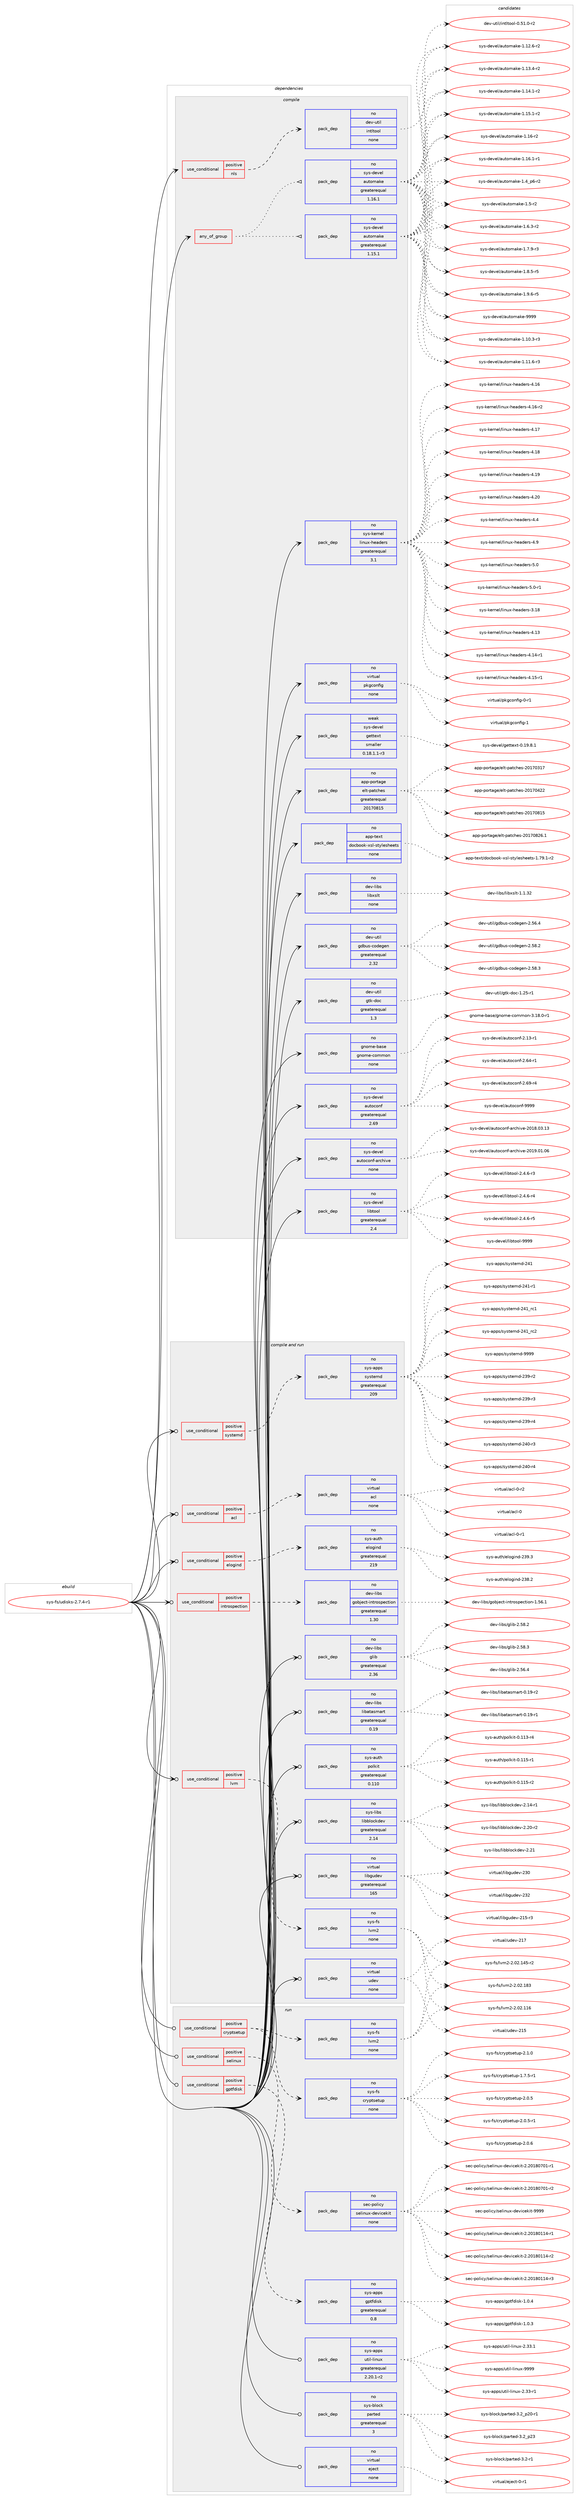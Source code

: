 digraph prolog {

# *************
# Graph options
# *************

newrank=true;
concentrate=true;
compound=true;
graph [rankdir=LR,fontname=Helvetica,fontsize=10,ranksep=1.5];#, ranksep=2.5, nodesep=0.2];
edge  [arrowhead=vee];
node  [fontname=Helvetica,fontsize=10];

# **********
# The ebuild
# **********

subgraph cluster_leftcol {
color=gray;
rank=same;
label=<<i>ebuild</i>>;
id [label="sys-fs/udisks-2.7.4-r1", color=red, width=4, href="../sys-fs/udisks-2.7.4-r1.svg"];
}

# ****************
# The dependencies
# ****************

subgraph cluster_midcol {
color=gray;
label=<<i>dependencies</i>>;
subgraph cluster_compile {
fillcolor="#eeeeee";
style=filled;
label=<<i>compile</i>>;
subgraph any27548 {
dependency1733347 [label=<<TABLE BORDER="0" CELLBORDER="1" CELLSPACING="0" CELLPADDING="4"><TR><TD CELLPADDING="10">any_of_group</TD></TR></TABLE>>, shape=none, color=red];subgraph pack1243980 {
dependency1733348 [label=<<TABLE BORDER="0" CELLBORDER="1" CELLSPACING="0" CELLPADDING="4" WIDTH="220"><TR><TD ROWSPAN="6" CELLPADDING="30">pack_dep</TD></TR><TR><TD WIDTH="110">no</TD></TR><TR><TD>sys-devel</TD></TR><TR><TD>automake</TD></TR><TR><TD>greaterequal</TD></TR><TR><TD>1.16.1</TD></TR></TABLE>>, shape=none, color=blue];
}
dependency1733347:e -> dependency1733348:w [weight=20,style="dotted",arrowhead="oinv"];
subgraph pack1243981 {
dependency1733349 [label=<<TABLE BORDER="0" CELLBORDER="1" CELLSPACING="0" CELLPADDING="4" WIDTH="220"><TR><TD ROWSPAN="6" CELLPADDING="30">pack_dep</TD></TR><TR><TD WIDTH="110">no</TD></TR><TR><TD>sys-devel</TD></TR><TR><TD>automake</TD></TR><TR><TD>greaterequal</TD></TR><TR><TD>1.15.1</TD></TR></TABLE>>, shape=none, color=blue];
}
dependency1733347:e -> dependency1733349:w [weight=20,style="dotted",arrowhead="oinv"];
}
id:e -> dependency1733347:w [weight=20,style="solid",arrowhead="vee"];
subgraph cond460901 {
dependency1733350 [label=<<TABLE BORDER="0" CELLBORDER="1" CELLSPACING="0" CELLPADDING="4"><TR><TD ROWSPAN="3" CELLPADDING="10">use_conditional</TD></TR><TR><TD>positive</TD></TR><TR><TD>nls</TD></TR></TABLE>>, shape=none, color=red];
subgraph pack1243982 {
dependency1733351 [label=<<TABLE BORDER="0" CELLBORDER="1" CELLSPACING="0" CELLPADDING="4" WIDTH="220"><TR><TD ROWSPAN="6" CELLPADDING="30">pack_dep</TD></TR><TR><TD WIDTH="110">no</TD></TR><TR><TD>dev-util</TD></TR><TR><TD>intltool</TD></TR><TR><TD>none</TD></TR><TR><TD></TD></TR></TABLE>>, shape=none, color=blue];
}
dependency1733350:e -> dependency1733351:w [weight=20,style="dashed",arrowhead="vee"];
}
id:e -> dependency1733350:w [weight=20,style="solid",arrowhead="vee"];
subgraph pack1243983 {
dependency1733352 [label=<<TABLE BORDER="0" CELLBORDER="1" CELLSPACING="0" CELLPADDING="4" WIDTH="220"><TR><TD ROWSPAN="6" CELLPADDING="30">pack_dep</TD></TR><TR><TD WIDTH="110">no</TD></TR><TR><TD>app-portage</TD></TR><TR><TD>elt-patches</TD></TR><TR><TD>greaterequal</TD></TR><TR><TD>20170815</TD></TR></TABLE>>, shape=none, color=blue];
}
id:e -> dependency1733352:w [weight=20,style="solid",arrowhead="vee"];
subgraph pack1243984 {
dependency1733353 [label=<<TABLE BORDER="0" CELLBORDER="1" CELLSPACING="0" CELLPADDING="4" WIDTH="220"><TR><TD ROWSPAN="6" CELLPADDING="30">pack_dep</TD></TR><TR><TD WIDTH="110">no</TD></TR><TR><TD>app-text</TD></TR><TR><TD>docbook-xsl-stylesheets</TD></TR><TR><TD>none</TD></TR><TR><TD></TD></TR></TABLE>>, shape=none, color=blue];
}
id:e -> dependency1733353:w [weight=20,style="solid",arrowhead="vee"];
subgraph pack1243985 {
dependency1733354 [label=<<TABLE BORDER="0" CELLBORDER="1" CELLSPACING="0" CELLPADDING="4" WIDTH="220"><TR><TD ROWSPAN="6" CELLPADDING="30">pack_dep</TD></TR><TR><TD WIDTH="110">no</TD></TR><TR><TD>dev-libs</TD></TR><TR><TD>libxslt</TD></TR><TR><TD>none</TD></TR><TR><TD></TD></TR></TABLE>>, shape=none, color=blue];
}
id:e -> dependency1733354:w [weight=20,style="solid",arrowhead="vee"];
subgraph pack1243986 {
dependency1733355 [label=<<TABLE BORDER="0" CELLBORDER="1" CELLSPACING="0" CELLPADDING="4" WIDTH="220"><TR><TD ROWSPAN="6" CELLPADDING="30">pack_dep</TD></TR><TR><TD WIDTH="110">no</TD></TR><TR><TD>dev-util</TD></TR><TR><TD>gdbus-codegen</TD></TR><TR><TD>greaterequal</TD></TR><TR><TD>2.32</TD></TR></TABLE>>, shape=none, color=blue];
}
id:e -> dependency1733355:w [weight=20,style="solid",arrowhead="vee"];
subgraph pack1243987 {
dependency1733356 [label=<<TABLE BORDER="0" CELLBORDER="1" CELLSPACING="0" CELLPADDING="4" WIDTH="220"><TR><TD ROWSPAN="6" CELLPADDING="30">pack_dep</TD></TR><TR><TD WIDTH="110">no</TD></TR><TR><TD>dev-util</TD></TR><TR><TD>gtk-doc</TD></TR><TR><TD>greaterequal</TD></TR><TR><TD>1.3</TD></TR></TABLE>>, shape=none, color=blue];
}
id:e -> dependency1733356:w [weight=20,style="solid",arrowhead="vee"];
subgraph pack1243988 {
dependency1733357 [label=<<TABLE BORDER="0" CELLBORDER="1" CELLSPACING="0" CELLPADDING="4" WIDTH="220"><TR><TD ROWSPAN="6" CELLPADDING="30">pack_dep</TD></TR><TR><TD WIDTH="110">no</TD></TR><TR><TD>gnome-base</TD></TR><TR><TD>gnome-common</TD></TR><TR><TD>none</TD></TR><TR><TD></TD></TR></TABLE>>, shape=none, color=blue];
}
id:e -> dependency1733357:w [weight=20,style="solid",arrowhead="vee"];
subgraph pack1243989 {
dependency1733358 [label=<<TABLE BORDER="0" CELLBORDER="1" CELLSPACING="0" CELLPADDING="4" WIDTH="220"><TR><TD ROWSPAN="6" CELLPADDING="30">pack_dep</TD></TR><TR><TD WIDTH="110">no</TD></TR><TR><TD>sys-devel</TD></TR><TR><TD>autoconf</TD></TR><TR><TD>greaterequal</TD></TR><TR><TD>2.69</TD></TR></TABLE>>, shape=none, color=blue];
}
id:e -> dependency1733358:w [weight=20,style="solid",arrowhead="vee"];
subgraph pack1243990 {
dependency1733359 [label=<<TABLE BORDER="0" CELLBORDER="1" CELLSPACING="0" CELLPADDING="4" WIDTH="220"><TR><TD ROWSPAN="6" CELLPADDING="30">pack_dep</TD></TR><TR><TD WIDTH="110">no</TD></TR><TR><TD>sys-devel</TD></TR><TR><TD>autoconf-archive</TD></TR><TR><TD>none</TD></TR><TR><TD></TD></TR></TABLE>>, shape=none, color=blue];
}
id:e -> dependency1733359:w [weight=20,style="solid",arrowhead="vee"];
subgraph pack1243991 {
dependency1733360 [label=<<TABLE BORDER="0" CELLBORDER="1" CELLSPACING="0" CELLPADDING="4" WIDTH="220"><TR><TD ROWSPAN="6" CELLPADDING="30">pack_dep</TD></TR><TR><TD WIDTH="110">no</TD></TR><TR><TD>sys-devel</TD></TR><TR><TD>libtool</TD></TR><TR><TD>greaterequal</TD></TR><TR><TD>2.4</TD></TR></TABLE>>, shape=none, color=blue];
}
id:e -> dependency1733360:w [weight=20,style="solid",arrowhead="vee"];
subgraph pack1243992 {
dependency1733361 [label=<<TABLE BORDER="0" CELLBORDER="1" CELLSPACING="0" CELLPADDING="4" WIDTH="220"><TR><TD ROWSPAN="6" CELLPADDING="30">pack_dep</TD></TR><TR><TD WIDTH="110">no</TD></TR><TR><TD>sys-kernel</TD></TR><TR><TD>linux-headers</TD></TR><TR><TD>greaterequal</TD></TR><TR><TD>3.1</TD></TR></TABLE>>, shape=none, color=blue];
}
id:e -> dependency1733361:w [weight=20,style="solid",arrowhead="vee"];
subgraph pack1243993 {
dependency1733362 [label=<<TABLE BORDER="0" CELLBORDER="1" CELLSPACING="0" CELLPADDING="4" WIDTH="220"><TR><TD ROWSPAN="6" CELLPADDING="30">pack_dep</TD></TR><TR><TD WIDTH="110">no</TD></TR><TR><TD>virtual</TD></TR><TR><TD>pkgconfig</TD></TR><TR><TD>none</TD></TR><TR><TD></TD></TR></TABLE>>, shape=none, color=blue];
}
id:e -> dependency1733362:w [weight=20,style="solid",arrowhead="vee"];
subgraph pack1243994 {
dependency1733363 [label=<<TABLE BORDER="0" CELLBORDER="1" CELLSPACING="0" CELLPADDING="4" WIDTH="220"><TR><TD ROWSPAN="6" CELLPADDING="30">pack_dep</TD></TR><TR><TD WIDTH="110">weak</TD></TR><TR><TD>sys-devel</TD></TR><TR><TD>gettext</TD></TR><TR><TD>smaller</TD></TR><TR><TD>0.18.1.1-r3</TD></TR></TABLE>>, shape=none, color=blue];
}
id:e -> dependency1733363:w [weight=20,style="solid",arrowhead="vee"];
}
subgraph cluster_compileandrun {
fillcolor="#eeeeee";
style=filled;
label=<<i>compile and run</i>>;
subgraph cond460902 {
dependency1733364 [label=<<TABLE BORDER="0" CELLBORDER="1" CELLSPACING="0" CELLPADDING="4"><TR><TD ROWSPAN="3" CELLPADDING="10">use_conditional</TD></TR><TR><TD>positive</TD></TR><TR><TD>acl</TD></TR></TABLE>>, shape=none, color=red];
subgraph pack1243995 {
dependency1733365 [label=<<TABLE BORDER="0" CELLBORDER="1" CELLSPACING="0" CELLPADDING="4" WIDTH="220"><TR><TD ROWSPAN="6" CELLPADDING="30">pack_dep</TD></TR><TR><TD WIDTH="110">no</TD></TR><TR><TD>virtual</TD></TR><TR><TD>acl</TD></TR><TR><TD>none</TD></TR><TR><TD></TD></TR></TABLE>>, shape=none, color=blue];
}
dependency1733364:e -> dependency1733365:w [weight=20,style="dashed",arrowhead="vee"];
}
id:e -> dependency1733364:w [weight=20,style="solid",arrowhead="odotvee"];
subgraph cond460903 {
dependency1733366 [label=<<TABLE BORDER="0" CELLBORDER="1" CELLSPACING="0" CELLPADDING="4"><TR><TD ROWSPAN="3" CELLPADDING="10">use_conditional</TD></TR><TR><TD>positive</TD></TR><TR><TD>elogind</TD></TR></TABLE>>, shape=none, color=red];
subgraph pack1243996 {
dependency1733367 [label=<<TABLE BORDER="0" CELLBORDER="1" CELLSPACING="0" CELLPADDING="4" WIDTH="220"><TR><TD ROWSPAN="6" CELLPADDING="30">pack_dep</TD></TR><TR><TD WIDTH="110">no</TD></TR><TR><TD>sys-auth</TD></TR><TR><TD>elogind</TD></TR><TR><TD>greaterequal</TD></TR><TR><TD>219</TD></TR></TABLE>>, shape=none, color=blue];
}
dependency1733366:e -> dependency1733367:w [weight=20,style="dashed",arrowhead="vee"];
}
id:e -> dependency1733366:w [weight=20,style="solid",arrowhead="odotvee"];
subgraph cond460904 {
dependency1733368 [label=<<TABLE BORDER="0" CELLBORDER="1" CELLSPACING="0" CELLPADDING="4"><TR><TD ROWSPAN="3" CELLPADDING="10">use_conditional</TD></TR><TR><TD>positive</TD></TR><TR><TD>introspection</TD></TR></TABLE>>, shape=none, color=red];
subgraph pack1243997 {
dependency1733369 [label=<<TABLE BORDER="0" CELLBORDER="1" CELLSPACING="0" CELLPADDING="4" WIDTH="220"><TR><TD ROWSPAN="6" CELLPADDING="30">pack_dep</TD></TR><TR><TD WIDTH="110">no</TD></TR><TR><TD>dev-libs</TD></TR><TR><TD>gobject-introspection</TD></TR><TR><TD>greaterequal</TD></TR><TR><TD>1.30</TD></TR></TABLE>>, shape=none, color=blue];
}
dependency1733368:e -> dependency1733369:w [weight=20,style="dashed",arrowhead="vee"];
}
id:e -> dependency1733368:w [weight=20,style="solid",arrowhead="odotvee"];
subgraph cond460905 {
dependency1733370 [label=<<TABLE BORDER="0" CELLBORDER="1" CELLSPACING="0" CELLPADDING="4"><TR><TD ROWSPAN="3" CELLPADDING="10">use_conditional</TD></TR><TR><TD>positive</TD></TR><TR><TD>lvm</TD></TR></TABLE>>, shape=none, color=red];
subgraph pack1243998 {
dependency1733371 [label=<<TABLE BORDER="0" CELLBORDER="1" CELLSPACING="0" CELLPADDING="4" WIDTH="220"><TR><TD ROWSPAN="6" CELLPADDING="30">pack_dep</TD></TR><TR><TD WIDTH="110">no</TD></TR><TR><TD>sys-fs</TD></TR><TR><TD>lvm2</TD></TR><TR><TD>none</TD></TR><TR><TD></TD></TR></TABLE>>, shape=none, color=blue];
}
dependency1733370:e -> dependency1733371:w [weight=20,style="dashed",arrowhead="vee"];
}
id:e -> dependency1733370:w [weight=20,style="solid",arrowhead="odotvee"];
subgraph cond460906 {
dependency1733372 [label=<<TABLE BORDER="0" CELLBORDER="1" CELLSPACING="0" CELLPADDING="4"><TR><TD ROWSPAN="3" CELLPADDING="10">use_conditional</TD></TR><TR><TD>positive</TD></TR><TR><TD>systemd</TD></TR></TABLE>>, shape=none, color=red];
subgraph pack1243999 {
dependency1733373 [label=<<TABLE BORDER="0" CELLBORDER="1" CELLSPACING="0" CELLPADDING="4" WIDTH="220"><TR><TD ROWSPAN="6" CELLPADDING="30">pack_dep</TD></TR><TR><TD WIDTH="110">no</TD></TR><TR><TD>sys-apps</TD></TR><TR><TD>systemd</TD></TR><TR><TD>greaterequal</TD></TR><TR><TD>209</TD></TR></TABLE>>, shape=none, color=blue];
}
dependency1733372:e -> dependency1733373:w [weight=20,style="dashed",arrowhead="vee"];
}
id:e -> dependency1733372:w [weight=20,style="solid",arrowhead="odotvee"];
subgraph pack1244000 {
dependency1733374 [label=<<TABLE BORDER="0" CELLBORDER="1" CELLSPACING="0" CELLPADDING="4" WIDTH="220"><TR><TD ROWSPAN="6" CELLPADDING="30">pack_dep</TD></TR><TR><TD WIDTH="110">no</TD></TR><TR><TD>dev-libs</TD></TR><TR><TD>glib</TD></TR><TR><TD>greaterequal</TD></TR><TR><TD>2.36</TD></TR></TABLE>>, shape=none, color=blue];
}
id:e -> dependency1733374:w [weight=20,style="solid",arrowhead="odotvee"];
subgraph pack1244001 {
dependency1733375 [label=<<TABLE BORDER="0" CELLBORDER="1" CELLSPACING="0" CELLPADDING="4" WIDTH="220"><TR><TD ROWSPAN="6" CELLPADDING="30">pack_dep</TD></TR><TR><TD WIDTH="110">no</TD></TR><TR><TD>dev-libs</TD></TR><TR><TD>libatasmart</TD></TR><TR><TD>greaterequal</TD></TR><TR><TD>0.19</TD></TR></TABLE>>, shape=none, color=blue];
}
id:e -> dependency1733375:w [weight=20,style="solid",arrowhead="odotvee"];
subgraph pack1244002 {
dependency1733376 [label=<<TABLE BORDER="0" CELLBORDER="1" CELLSPACING="0" CELLPADDING="4" WIDTH="220"><TR><TD ROWSPAN="6" CELLPADDING="30">pack_dep</TD></TR><TR><TD WIDTH="110">no</TD></TR><TR><TD>sys-auth</TD></TR><TR><TD>polkit</TD></TR><TR><TD>greaterequal</TD></TR><TR><TD>0.110</TD></TR></TABLE>>, shape=none, color=blue];
}
id:e -> dependency1733376:w [weight=20,style="solid",arrowhead="odotvee"];
subgraph pack1244003 {
dependency1733377 [label=<<TABLE BORDER="0" CELLBORDER="1" CELLSPACING="0" CELLPADDING="4" WIDTH="220"><TR><TD ROWSPAN="6" CELLPADDING="30">pack_dep</TD></TR><TR><TD WIDTH="110">no</TD></TR><TR><TD>sys-libs</TD></TR><TR><TD>libblockdev</TD></TR><TR><TD>greaterequal</TD></TR><TR><TD>2.14</TD></TR></TABLE>>, shape=none, color=blue];
}
id:e -> dependency1733377:w [weight=20,style="solid",arrowhead="odotvee"];
subgraph pack1244004 {
dependency1733378 [label=<<TABLE BORDER="0" CELLBORDER="1" CELLSPACING="0" CELLPADDING="4" WIDTH="220"><TR><TD ROWSPAN="6" CELLPADDING="30">pack_dep</TD></TR><TR><TD WIDTH="110">no</TD></TR><TR><TD>virtual</TD></TR><TR><TD>libgudev</TD></TR><TR><TD>greaterequal</TD></TR><TR><TD>165</TD></TR></TABLE>>, shape=none, color=blue];
}
id:e -> dependency1733378:w [weight=20,style="solid",arrowhead="odotvee"];
subgraph pack1244005 {
dependency1733379 [label=<<TABLE BORDER="0" CELLBORDER="1" CELLSPACING="0" CELLPADDING="4" WIDTH="220"><TR><TD ROWSPAN="6" CELLPADDING="30">pack_dep</TD></TR><TR><TD WIDTH="110">no</TD></TR><TR><TD>virtual</TD></TR><TR><TD>udev</TD></TR><TR><TD>none</TD></TR><TR><TD></TD></TR></TABLE>>, shape=none, color=blue];
}
id:e -> dependency1733379:w [weight=20,style="solid",arrowhead="odotvee"];
}
subgraph cluster_run {
fillcolor="#eeeeee";
style=filled;
label=<<i>run</i>>;
subgraph cond460907 {
dependency1733380 [label=<<TABLE BORDER="0" CELLBORDER="1" CELLSPACING="0" CELLPADDING="4"><TR><TD ROWSPAN="3" CELLPADDING="10">use_conditional</TD></TR><TR><TD>positive</TD></TR><TR><TD>cryptsetup</TD></TR></TABLE>>, shape=none, color=red];
subgraph pack1244006 {
dependency1733381 [label=<<TABLE BORDER="0" CELLBORDER="1" CELLSPACING="0" CELLPADDING="4" WIDTH="220"><TR><TD ROWSPAN="6" CELLPADDING="30">pack_dep</TD></TR><TR><TD WIDTH="110">no</TD></TR><TR><TD>sys-fs</TD></TR><TR><TD>cryptsetup</TD></TR><TR><TD>none</TD></TR><TR><TD></TD></TR></TABLE>>, shape=none, color=blue];
}
dependency1733380:e -> dependency1733381:w [weight=20,style="dashed",arrowhead="vee"];
subgraph pack1244007 {
dependency1733382 [label=<<TABLE BORDER="0" CELLBORDER="1" CELLSPACING="0" CELLPADDING="4" WIDTH="220"><TR><TD ROWSPAN="6" CELLPADDING="30">pack_dep</TD></TR><TR><TD WIDTH="110">no</TD></TR><TR><TD>sys-fs</TD></TR><TR><TD>lvm2</TD></TR><TR><TD>none</TD></TR><TR><TD></TD></TR></TABLE>>, shape=none, color=blue];
}
dependency1733380:e -> dependency1733382:w [weight=20,style="dashed",arrowhead="vee"];
}
id:e -> dependency1733380:w [weight=20,style="solid",arrowhead="odot"];
subgraph cond460908 {
dependency1733383 [label=<<TABLE BORDER="0" CELLBORDER="1" CELLSPACING="0" CELLPADDING="4"><TR><TD ROWSPAN="3" CELLPADDING="10">use_conditional</TD></TR><TR><TD>positive</TD></TR><TR><TD>gptfdisk</TD></TR></TABLE>>, shape=none, color=red];
subgraph pack1244008 {
dependency1733384 [label=<<TABLE BORDER="0" CELLBORDER="1" CELLSPACING="0" CELLPADDING="4" WIDTH="220"><TR><TD ROWSPAN="6" CELLPADDING="30">pack_dep</TD></TR><TR><TD WIDTH="110">no</TD></TR><TR><TD>sys-apps</TD></TR><TR><TD>gptfdisk</TD></TR><TR><TD>greaterequal</TD></TR><TR><TD>0.8</TD></TR></TABLE>>, shape=none, color=blue];
}
dependency1733383:e -> dependency1733384:w [weight=20,style="dashed",arrowhead="vee"];
}
id:e -> dependency1733383:w [weight=20,style="solid",arrowhead="odot"];
subgraph cond460909 {
dependency1733385 [label=<<TABLE BORDER="0" CELLBORDER="1" CELLSPACING="0" CELLPADDING="4"><TR><TD ROWSPAN="3" CELLPADDING="10">use_conditional</TD></TR><TR><TD>positive</TD></TR><TR><TD>selinux</TD></TR></TABLE>>, shape=none, color=red];
subgraph pack1244009 {
dependency1733386 [label=<<TABLE BORDER="0" CELLBORDER="1" CELLSPACING="0" CELLPADDING="4" WIDTH="220"><TR><TD ROWSPAN="6" CELLPADDING="30">pack_dep</TD></TR><TR><TD WIDTH="110">no</TD></TR><TR><TD>sec-policy</TD></TR><TR><TD>selinux-devicekit</TD></TR><TR><TD>none</TD></TR><TR><TD></TD></TR></TABLE>>, shape=none, color=blue];
}
dependency1733385:e -> dependency1733386:w [weight=20,style="dashed",arrowhead="vee"];
}
id:e -> dependency1733385:w [weight=20,style="solid",arrowhead="odot"];
subgraph pack1244010 {
dependency1733387 [label=<<TABLE BORDER="0" CELLBORDER="1" CELLSPACING="0" CELLPADDING="4" WIDTH="220"><TR><TD ROWSPAN="6" CELLPADDING="30">pack_dep</TD></TR><TR><TD WIDTH="110">no</TD></TR><TR><TD>sys-apps</TD></TR><TR><TD>util-linux</TD></TR><TR><TD>greaterequal</TD></TR><TR><TD>2.20.1-r2</TD></TR></TABLE>>, shape=none, color=blue];
}
id:e -> dependency1733387:w [weight=20,style="solid",arrowhead="odot"];
subgraph pack1244011 {
dependency1733388 [label=<<TABLE BORDER="0" CELLBORDER="1" CELLSPACING="0" CELLPADDING="4" WIDTH="220"><TR><TD ROWSPAN="6" CELLPADDING="30">pack_dep</TD></TR><TR><TD WIDTH="110">no</TD></TR><TR><TD>sys-block</TD></TR><TR><TD>parted</TD></TR><TR><TD>greaterequal</TD></TR><TR><TD>3</TD></TR></TABLE>>, shape=none, color=blue];
}
id:e -> dependency1733388:w [weight=20,style="solid",arrowhead="odot"];
subgraph pack1244012 {
dependency1733389 [label=<<TABLE BORDER="0" CELLBORDER="1" CELLSPACING="0" CELLPADDING="4" WIDTH="220"><TR><TD ROWSPAN="6" CELLPADDING="30">pack_dep</TD></TR><TR><TD WIDTH="110">no</TD></TR><TR><TD>virtual</TD></TR><TR><TD>eject</TD></TR><TR><TD>none</TD></TR><TR><TD></TD></TR></TABLE>>, shape=none, color=blue];
}
id:e -> dependency1733389:w [weight=20,style="solid",arrowhead="odot"];
}
}

# **************
# The candidates
# **************

subgraph cluster_choices {
rank=same;
color=gray;
label=<<i>candidates</i>>;

subgraph choice1243980 {
color=black;
nodesep=1;
choice11512111545100101118101108479711711611110997107101454946494846514511451 [label="sys-devel/automake-1.10.3-r3", color=red, width=4,href="../sys-devel/automake-1.10.3-r3.svg"];
choice11512111545100101118101108479711711611110997107101454946494946544511451 [label="sys-devel/automake-1.11.6-r3", color=red, width=4,href="../sys-devel/automake-1.11.6-r3.svg"];
choice11512111545100101118101108479711711611110997107101454946495046544511450 [label="sys-devel/automake-1.12.6-r2", color=red, width=4,href="../sys-devel/automake-1.12.6-r2.svg"];
choice11512111545100101118101108479711711611110997107101454946495146524511450 [label="sys-devel/automake-1.13.4-r2", color=red, width=4,href="../sys-devel/automake-1.13.4-r2.svg"];
choice11512111545100101118101108479711711611110997107101454946495246494511450 [label="sys-devel/automake-1.14.1-r2", color=red, width=4,href="../sys-devel/automake-1.14.1-r2.svg"];
choice11512111545100101118101108479711711611110997107101454946495346494511450 [label="sys-devel/automake-1.15.1-r2", color=red, width=4,href="../sys-devel/automake-1.15.1-r2.svg"];
choice1151211154510010111810110847971171161111099710710145494649544511450 [label="sys-devel/automake-1.16-r2", color=red, width=4,href="../sys-devel/automake-1.16-r2.svg"];
choice11512111545100101118101108479711711611110997107101454946495446494511449 [label="sys-devel/automake-1.16.1-r1", color=red, width=4,href="../sys-devel/automake-1.16.1-r1.svg"];
choice115121115451001011181011084797117116111109971071014549465295112544511450 [label="sys-devel/automake-1.4_p6-r2", color=red, width=4,href="../sys-devel/automake-1.4_p6-r2.svg"];
choice11512111545100101118101108479711711611110997107101454946534511450 [label="sys-devel/automake-1.5-r2", color=red, width=4,href="../sys-devel/automake-1.5-r2.svg"];
choice115121115451001011181011084797117116111109971071014549465446514511450 [label="sys-devel/automake-1.6.3-r2", color=red, width=4,href="../sys-devel/automake-1.6.3-r2.svg"];
choice115121115451001011181011084797117116111109971071014549465546574511451 [label="sys-devel/automake-1.7.9-r3", color=red, width=4,href="../sys-devel/automake-1.7.9-r3.svg"];
choice115121115451001011181011084797117116111109971071014549465646534511453 [label="sys-devel/automake-1.8.5-r5", color=red, width=4,href="../sys-devel/automake-1.8.5-r5.svg"];
choice115121115451001011181011084797117116111109971071014549465746544511453 [label="sys-devel/automake-1.9.6-r5", color=red, width=4,href="../sys-devel/automake-1.9.6-r5.svg"];
choice115121115451001011181011084797117116111109971071014557575757 [label="sys-devel/automake-9999", color=red, width=4,href="../sys-devel/automake-9999.svg"];
dependency1733348:e -> choice11512111545100101118101108479711711611110997107101454946494846514511451:w [style=dotted,weight="100"];
dependency1733348:e -> choice11512111545100101118101108479711711611110997107101454946494946544511451:w [style=dotted,weight="100"];
dependency1733348:e -> choice11512111545100101118101108479711711611110997107101454946495046544511450:w [style=dotted,weight="100"];
dependency1733348:e -> choice11512111545100101118101108479711711611110997107101454946495146524511450:w [style=dotted,weight="100"];
dependency1733348:e -> choice11512111545100101118101108479711711611110997107101454946495246494511450:w [style=dotted,weight="100"];
dependency1733348:e -> choice11512111545100101118101108479711711611110997107101454946495346494511450:w [style=dotted,weight="100"];
dependency1733348:e -> choice1151211154510010111810110847971171161111099710710145494649544511450:w [style=dotted,weight="100"];
dependency1733348:e -> choice11512111545100101118101108479711711611110997107101454946495446494511449:w [style=dotted,weight="100"];
dependency1733348:e -> choice115121115451001011181011084797117116111109971071014549465295112544511450:w [style=dotted,weight="100"];
dependency1733348:e -> choice11512111545100101118101108479711711611110997107101454946534511450:w [style=dotted,weight="100"];
dependency1733348:e -> choice115121115451001011181011084797117116111109971071014549465446514511450:w [style=dotted,weight="100"];
dependency1733348:e -> choice115121115451001011181011084797117116111109971071014549465546574511451:w [style=dotted,weight="100"];
dependency1733348:e -> choice115121115451001011181011084797117116111109971071014549465646534511453:w [style=dotted,weight="100"];
dependency1733348:e -> choice115121115451001011181011084797117116111109971071014549465746544511453:w [style=dotted,weight="100"];
dependency1733348:e -> choice115121115451001011181011084797117116111109971071014557575757:w [style=dotted,weight="100"];
}
subgraph choice1243981 {
color=black;
nodesep=1;
choice11512111545100101118101108479711711611110997107101454946494846514511451 [label="sys-devel/automake-1.10.3-r3", color=red, width=4,href="../sys-devel/automake-1.10.3-r3.svg"];
choice11512111545100101118101108479711711611110997107101454946494946544511451 [label="sys-devel/automake-1.11.6-r3", color=red, width=4,href="../sys-devel/automake-1.11.6-r3.svg"];
choice11512111545100101118101108479711711611110997107101454946495046544511450 [label="sys-devel/automake-1.12.6-r2", color=red, width=4,href="../sys-devel/automake-1.12.6-r2.svg"];
choice11512111545100101118101108479711711611110997107101454946495146524511450 [label="sys-devel/automake-1.13.4-r2", color=red, width=4,href="../sys-devel/automake-1.13.4-r2.svg"];
choice11512111545100101118101108479711711611110997107101454946495246494511450 [label="sys-devel/automake-1.14.1-r2", color=red, width=4,href="../sys-devel/automake-1.14.1-r2.svg"];
choice11512111545100101118101108479711711611110997107101454946495346494511450 [label="sys-devel/automake-1.15.1-r2", color=red, width=4,href="../sys-devel/automake-1.15.1-r2.svg"];
choice1151211154510010111810110847971171161111099710710145494649544511450 [label="sys-devel/automake-1.16-r2", color=red, width=4,href="../sys-devel/automake-1.16-r2.svg"];
choice11512111545100101118101108479711711611110997107101454946495446494511449 [label="sys-devel/automake-1.16.1-r1", color=red, width=4,href="../sys-devel/automake-1.16.1-r1.svg"];
choice115121115451001011181011084797117116111109971071014549465295112544511450 [label="sys-devel/automake-1.4_p6-r2", color=red, width=4,href="../sys-devel/automake-1.4_p6-r2.svg"];
choice11512111545100101118101108479711711611110997107101454946534511450 [label="sys-devel/automake-1.5-r2", color=red, width=4,href="../sys-devel/automake-1.5-r2.svg"];
choice115121115451001011181011084797117116111109971071014549465446514511450 [label="sys-devel/automake-1.6.3-r2", color=red, width=4,href="../sys-devel/automake-1.6.3-r2.svg"];
choice115121115451001011181011084797117116111109971071014549465546574511451 [label="sys-devel/automake-1.7.9-r3", color=red, width=4,href="../sys-devel/automake-1.7.9-r3.svg"];
choice115121115451001011181011084797117116111109971071014549465646534511453 [label="sys-devel/automake-1.8.5-r5", color=red, width=4,href="../sys-devel/automake-1.8.5-r5.svg"];
choice115121115451001011181011084797117116111109971071014549465746544511453 [label="sys-devel/automake-1.9.6-r5", color=red, width=4,href="../sys-devel/automake-1.9.6-r5.svg"];
choice115121115451001011181011084797117116111109971071014557575757 [label="sys-devel/automake-9999", color=red, width=4,href="../sys-devel/automake-9999.svg"];
dependency1733349:e -> choice11512111545100101118101108479711711611110997107101454946494846514511451:w [style=dotted,weight="100"];
dependency1733349:e -> choice11512111545100101118101108479711711611110997107101454946494946544511451:w [style=dotted,weight="100"];
dependency1733349:e -> choice11512111545100101118101108479711711611110997107101454946495046544511450:w [style=dotted,weight="100"];
dependency1733349:e -> choice11512111545100101118101108479711711611110997107101454946495146524511450:w [style=dotted,weight="100"];
dependency1733349:e -> choice11512111545100101118101108479711711611110997107101454946495246494511450:w [style=dotted,weight="100"];
dependency1733349:e -> choice11512111545100101118101108479711711611110997107101454946495346494511450:w [style=dotted,weight="100"];
dependency1733349:e -> choice1151211154510010111810110847971171161111099710710145494649544511450:w [style=dotted,weight="100"];
dependency1733349:e -> choice11512111545100101118101108479711711611110997107101454946495446494511449:w [style=dotted,weight="100"];
dependency1733349:e -> choice115121115451001011181011084797117116111109971071014549465295112544511450:w [style=dotted,weight="100"];
dependency1733349:e -> choice11512111545100101118101108479711711611110997107101454946534511450:w [style=dotted,weight="100"];
dependency1733349:e -> choice115121115451001011181011084797117116111109971071014549465446514511450:w [style=dotted,weight="100"];
dependency1733349:e -> choice115121115451001011181011084797117116111109971071014549465546574511451:w [style=dotted,weight="100"];
dependency1733349:e -> choice115121115451001011181011084797117116111109971071014549465646534511453:w [style=dotted,weight="100"];
dependency1733349:e -> choice115121115451001011181011084797117116111109971071014549465746544511453:w [style=dotted,weight="100"];
dependency1733349:e -> choice115121115451001011181011084797117116111109971071014557575757:w [style=dotted,weight="100"];
}
subgraph choice1243982 {
color=black;
nodesep=1;
choice1001011184511711610510847105110116108116111111108454846534946484511450 [label="dev-util/intltool-0.51.0-r2", color=red, width=4,href="../dev-util/intltool-0.51.0-r2.svg"];
dependency1733351:e -> choice1001011184511711610510847105110116108116111111108454846534946484511450:w [style=dotted,weight="100"];
}
subgraph choice1243983 {
color=black;
nodesep=1;
choice97112112451121111141169710310147101108116451129711699104101115455048495548514955 [label="app-portage/elt-patches-20170317", color=red, width=4,href="../app-portage/elt-patches-20170317.svg"];
choice97112112451121111141169710310147101108116451129711699104101115455048495548525050 [label="app-portage/elt-patches-20170422", color=red, width=4,href="../app-portage/elt-patches-20170422.svg"];
choice97112112451121111141169710310147101108116451129711699104101115455048495548564953 [label="app-portage/elt-patches-20170815", color=red, width=4,href="../app-portage/elt-patches-20170815.svg"];
choice971121124511211111411697103101471011081164511297116991041011154550484955485650544649 [label="app-portage/elt-patches-20170826.1", color=red, width=4,href="../app-portage/elt-patches-20170826.1.svg"];
dependency1733352:e -> choice97112112451121111141169710310147101108116451129711699104101115455048495548514955:w [style=dotted,weight="100"];
dependency1733352:e -> choice97112112451121111141169710310147101108116451129711699104101115455048495548525050:w [style=dotted,weight="100"];
dependency1733352:e -> choice97112112451121111141169710310147101108116451129711699104101115455048495548564953:w [style=dotted,weight="100"];
dependency1733352:e -> choice971121124511211111411697103101471011081164511297116991041011154550484955485650544649:w [style=dotted,weight="100"];
}
subgraph choice1243984 {
color=black;
nodesep=1;
choice97112112451161011201164710011199981111111074512011510845115116121108101115104101101116115454946555746494511450 [label="app-text/docbook-xsl-stylesheets-1.79.1-r2", color=red, width=4,href="../app-text/docbook-xsl-stylesheets-1.79.1-r2.svg"];
dependency1733353:e -> choice97112112451161011201164710011199981111111074512011510845115116121108101115104101101116115454946555746494511450:w [style=dotted,weight="100"];
}
subgraph choice1243985 {
color=black;
nodesep=1;
choice1001011184510810598115471081059812011510811645494649465150 [label="dev-libs/libxslt-1.1.32", color=red, width=4,href="../dev-libs/libxslt-1.1.32.svg"];
dependency1733354:e -> choice1001011184510810598115471081059812011510811645494649465150:w [style=dotted,weight="100"];
}
subgraph choice1243986 {
color=black;
nodesep=1;
choice100101118451171161051084710310098117115459911110010110310111045504653544652 [label="dev-util/gdbus-codegen-2.56.4", color=red, width=4,href="../dev-util/gdbus-codegen-2.56.4.svg"];
choice100101118451171161051084710310098117115459911110010110310111045504653564650 [label="dev-util/gdbus-codegen-2.58.2", color=red, width=4,href="../dev-util/gdbus-codegen-2.58.2.svg"];
choice100101118451171161051084710310098117115459911110010110310111045504653564651 [label="dev-util/gdbus-codegen-2.58.3", color=red, width=4,href="../dev-util/gdbus-codegen-2.58.3.svg"];
dependency1733355:e -> choice100101118451171161051084710310098117115459911110010110310111045504653544652:w [style=dotted,weight="100"];
dependency1733355:e -> choice100101118451171161051084710310098117115459911110010110310111045504653564650:w [style=dotted,weight="100"];
dependency1733355:e -> choice100101118451171161051084710310098117115459911110010110310111045504653564651:w [style=dotted,weight="100"];
}
subgraph choice1243987 {
color=black;
nodesep=1;
choice1001011184511711610510847103116107451001119945494650534511449 [label="dev-util/gtk-doc-1.25-r1", color=red, width=4,href="../dev-util/gtk-doc-1.25-r1.svg"];
dependency1733356:e -> choice1001011184511711610510847103116107451001119945494650534511449:w [style=dotted,weight="100"];
}
subgraph choice1243988 {
color=black;
nodesep=1;
choice103110111109101459897115101471031101111091014599111109109111110455146495646484511449 [label="gnome-base/gnome-common-3.18.0-r1", color=red, width=4,href="../gnome-base/gnome-common-3.18.0-r1.svg"];
dependency1733357:e -> choice103110111109101459897115101471031101111091014599111109109111110455146495646484511449:w [style=dotted,weight="100"];
}
subgraph choice1243989 {
color=black;
nodesep=1;
choice1151211154510010111810110847971171161119911111010245504649514511449 [label="sys-devel/autoconf-2.13-r1", color=red, width=4,href="../sys-devel/autoconf-2.13-r1.svg"];
choice1151211154510010111810110847971171161119911111010245504654524511449 [label="sys-devel/autoconf-2.64-r1", color=red, width=4,href="../sys-devel/autoconf-2.64-r1.svg"];
choice1151211154510010111810110847971171161119911111010245504654574511452 [label="sys-devel/autoconf-2.69-r4", color=red, width=4,href="../sys-devel/autoconf-2.69-r4.svg"];
choice115121115451001011181011084797117116111991111101024557575757 [label="sys-devel/autoconf-9999", color=red, width=4,href="../sys-devel/autoconf-9999.svg"];
dependency1733358:e -> choice1151211154510010111810110847971171161119911111010245504649514511449:w [style=dotted,weight="100"];
dependency1733358:e -> choice1151211154510010111810110847971171161119911111010245504654524511449:w [style=dotted,weight="100"];
dependency1733358:e -> choice1151211154510010111810110847971171161119911111010245504654574511452:w [style=dotted,weight="100"];
dependency1733358:e -> choice115121115451001011181011084797117116111991111101024557575757:w [style=dotted,weight="100"];
}
subgraph choice1243990 {
color=black;
nodesep=1;
choice115121115451001011181011084797117116111991111101024597114991041051181014550484956464851464951 [label="sys-devel/autoconf-archive-2018.03.13", color=red, width=4,href="../sys-devel/autoconf-archive-2018.03.13.svg"];
choice115121115451001011181011084797117116111991111101024597114991041051181014550484957464849464854 [label="sys-devel/autoconf-archive-2019.01.06", color=red, width=4,href="../sys-devel/autoconf-archive-2019.01.06.svg"];
dependency1733359:e -> choice115121115451001011181011084797117116111991111101024597114991041051181014550484956464851464951:w [style=dotted,weight="100"];
dependency1733359:e -> choice115121115451001011181011084797117116111991111101024597114991041051181014550484957464849464854:w [style=dotted,weight="100"];
}
subgraph choice1243991 {
color=black;
nodesep=1;
choice1151211154510010111810110847108105981161111111084550465246544511451 [label="sys-devel/libtool-2.4.6-r3", color=red, width=4,href="../sys-devel/libtool-2.4.6-r3.svg"];
choice1151211154510010111810110847108105981161111111084550465246544511452 [label="sys-devel/libtool-2.4.6-r4", color=red, width=4,href="../sys-devel/libtool-2.4.6-r4.svg"];
choice1151211154510010111810110847108105981161111111084550465246544511453 [label="sys-devel/libtool-2.4.6-r5", color=red, width=4,href="../sys-devel/libtool-2.4.6-r5.svg"];
choice1151211154510010111810110847108105981161111111084557575757 [label="sys-devel/libtool-9999", color=red, width=4,href="../sys-devel/libtool-9999.svg"];
dependency1733360:e -> choice1151211154510010111810110847108105981161111111084550465246544511451:w [style=dotted,weight="100"];
dependency1733360:e -> choice1151211154510010111810110847108105981161111111084550465246544511452:w [style=dotted,weight="100"];
dependency1733360:e -> choice1151211154510010111810110847108105981161111111084550465246544511453:w [style=dotted,weight="100"];
dependency1733360:e -> choice1151211154510010111810110847108105981161111111084557575757:w [style=dotted,weight="100"];
}
subgraph choice1243992 {
color=black;
nodesep=1;
choice115121115451071011141101011084710810511011712045104101971001011141154551464956 [label="sys-kernel/linux-headers-3.18", color=red, width=4,href="../sys-kernel/linux-headers-3.18.svg"];
choice115121115451071011141101011084710810511011712045104101971001011141154552464951 [label="sys-kernel/linux-headers-4.13", color=red, width=4,href="../sys-kernel/linux-headers-4.13.svg"];
choice1151211154510710111411010110847108105110117120451041019710010111411545524649524511449 [label="sys-kernel/linux-headers-4.14-r1", color=red, width=4,href="../sys-kernel/linux-headers-4.14-r1.svg"];
choice1151211154510710111411010110847108105110117120451041019710010111411545524649534511449 [label="sys-kernel/linux-headers-4.15-r1", color=red, width=4,href="../sys-kernel/linux-headers-4.15-r1.svg"];
choice115121115451071011141101011084710810511011712045104101971001011141154552464954 [label="sys-kernel/linux-headers-4.16", color=red, width=4,href="../sys-kernel/linux-headers-4.16.svg"];
choice1151211154510710111411010110847108105110117120451041019710010111411545524649544511450 [label="sys-kernel/linux-headers-4.16-r2", color=red, width=4,href="../sys-kernel/linux-headers-4.16-r2.svg"];
choice115121115451071011141101011084710810511011712045104101971001011141154552464955 [label="sys-kernel/linux-headers-4.17", color=red, width=4,href="../sys-kernel/linux-headers-4.17.svg"];
choice115121115451071011141101011084710810511011712045104101971001011141154552464956 [label="sys-kernel/linux-headers-4.18", color=red, width=4,href="../sys-kernel/linux-headers-4.18.svg"];
choice115121115451071011141101011084710810511011712045104101971001011141154552464957 [label="sys-kernel/linux-headers-4.19", color=red, width=4,href="../sys-kernel/linux-headers-4.19.svg"];
choice115121115451071011141101011084710810511011712045104101971001011141154552465048 [label="sys-kernel/linux-headers-4.20", color=red, width=4,href="../sys-kernel/linux-headers-4.20.svg"];
choice1151211154510710111411010110847108105110117120451041019710010111411545524652 [label="sys-kernel/linux-headers-4.4", color=red, width=4,href="../sys-kernel/linux-headers-4.4.svg"];
choice1151211154510710111411010110847108105110117120451041019710010111411545524657 [label="sys-kernel/linux-headers-4.9", color=red, width=4,href="../sys-kernel/linux-headers-4.9.svg"];
choice1151211154510710111411010110847108105110117120451041019710010111411545534648 [label="sys-kernel/linux-headers-5.0", color=red, width=4,href="../sys-kernel/linux-headers-5.0.svg"];
choice11512111545107101114110101108471081051101171204510410197100101114115455346484511449 [label="sys-kernel/linux-headers-5.0-r1", color=red, width=4,href="../sys-kernel/linux-headers-5.0-r1.svg"];
dependency1733361:e -> choice115121115451071011141101011084710810511011712045104101971001011141154551464956:w [style=dotted,weight="100"];
dependency1733361:e -> choice115121115451071011141101011084710810511011712045104101971001011141154552464951:w [style=dotted,weight="100"];
dependency1733361:e -> choice1151211154510710111411010110847108105110117120451041019710010111411545524649524511449:w [style=dotted,weight="100"];
dependency1733361:e -> choice1151211154510710111411010110847108105110117120451041019710010111411545524649534511449:w [style=dotted,weight="100"];
dependency1733361:e -> choice115121115451071011141101011084710810511011712045104101971001011141154552464954:w [style=dotted,weight="100"];
dependency1733361:e -> choice1151211154510710111411010110847108105110117120451041019710010111411545524649544511450:w [style=dotted,weight="100"];
dependency1733361:e -> choice115121115451071011141101011084710810511011712045104101971001011141154552464955:w [style=dotted,weight="100"];
dependency1733361:e -> choice115121115451071011141101011084710810511011712045104101971001011141154552464956:w [style=dotted,weight="100"];
dependency1733361:e -> choice115121115451071011141101011084710810511011712045104101971001011141154552464957:w [style=dotted,weight="100"];
dependency1733361:e -> choice115121115451071011141101011084710810511011712045104101971001011141154552465048:w [style=dotted,weight="100"];
dependency1733361:e -> choice1151211154510710111411010110847108105110117120451041019710010111411545524652:w [style=dotted,weight="100"];
dependency1733361:e -> choice1151211154510710111411010110847108105110117120451041019710010111411545524657:w [style=dotted,weight="100"];
dependency1733361:e -> choice1151211154510710111411010110847108105110117120451041019710010111411545534648:w [style=dotted,weight="100"];
dependency1733361:e -> choice11512111545107101114110101108471081051101171204510410197100101114115455346484511449:w [style=dotted,weight="100"];
}
subgraph choice1243993 {
color=black;
nodesep=1;
choice11810511411611797108471121071039911111010210510345484511449 [label="virtual/pkgconfig-0-r1", color=red, width=4,href="../virtual/pkgconfig-0-r1.svg"];
choice1181051141161179710847112107103991111101021051034549 [label="virtual/pkgconfig-1", color=red, width=4,href="../virtual/pkgconfig-1.svg"];
dependency1733362:e -> choice11810511411611797108471121071039911111010210510345484511449:w [style=dotted,weight="100"];
dependency1733362:e -> choice1181051141161179710847112107103991111101021051034549:w [style=dotted,weight="100"];
}
subgraph choice1243994 {
color=black;
nodesep=1;
choice1151211154510010111810110847103101116116101120116454846495746564649 [label="sys-devel/gettext-0.19.8.1", color=red, width=4,href="../sys-devel/gettext-0.19.8.1.svg"];
dependency1733363:e -> choice1151211154510010111810110847103101116116101120116454846495746564649:w [style=dotted,weight="100"];
}
subgraph choice1243995 {
color=black;
nodesep=1;
choice118105114116117971084797991084548 [label="virtual/acl-0", color=red, width=4,href="../virtual/acl-0.svg"];
choice1181051141161179710847979910845484511449 [label="virtual/acl-0-r1", color=red, width=4,href="../virtual/acl-0-r1.svg"];
choice1181051141161179710847979910845484511450 [label="virtual/acl-0-r2", color=red, width=4,href="../virtual/acl-0-r2.svg"];
dependency1733365:e -> choice118105114116117971084797991084548:w [style=dotted,weight="100"];
dependency1733365:e -> choice1181051141161179710847979910845484511449:w [style=dotted,weight="100"];
dependency1733365:e -> choice1181051141161179710847979910845484511450:w [style=dotted,weight="100"];
}
subgraph choice1243996 {
color=black;
nodesep=1;
choice115121115459711711610447101108111103105110100455051564650 [label="sys-auth/elogind-238.2", color=red, width=4,href="../sys-auth/elogind-238.2.svg"];
choice115121115459711711610447101108111103105110100455051574651 [label="sys-auth/elogind-239.3", color=red, width=4,href="../sys-auth/elogind-239.3.svg"];
dependency1733367:e -> choice115121115459711711610447101108111103105110100455051564650:w [style=dotted,weight="100"];
dependency1733367:e -> choice115121115459711711610447101108111103105110100455051574651:w [style=dotted,weight="100"];
}
subgraph choice1243997 {
color=black;
nodesep=1;
choice1001011184510810598115471031119810610199116451051101161141111151121019911610511111045494653544649 [label="dev-libs/gobject-introspection-1.56.1", color=red, width=4,href="../dev-libs/gobject-introspection-1.56.1.svg"];
dependency1733369:e -> choice1001011184510810598115471031119810610199116451051101161141111151121019911610511111045494653544649:w [style=dotted,weight="100"];
}
subgraph choice1243998 {
color=black;
nodesep=1;
choice115121115451021154710811810950455046485046494954 [label="sys-fs/lvm2-2.02.116", color=red, width=4,href="../sys-fs/lvm2-2.02.116.svg"];
choice1151211154510211547108118109504550464850464952534511450 [label="sys-fs/lvm2-2.02.145-r2", color=red, width=4,href="../sys-fs/lvm2-2.02.145-r2.svg"];
choice115121115451021154710811810950455046485046495651 [label="sys-fs/lvm2-2.02.183", color=red, width=4,href="../sys-fs/lvm2-2.02.183.svg"];
dependency1733371:e -> choice115121115451021154710811810950455046485046494954:w [style=dotted,weight="100"];
dependency1733371:e -> choice1151211154510211547108118109504550464850464952534511450:w [style=dotted,weight="100"];
dependency1733371:e -> choice115121115451021154710811810950455046485046495651:w [style=dotted,weight="100"];
}
subgraph choice1243999 {
color=black;
nodesep=1;
choice115121115459711211211547115121115116101109100455051574511450 [label="sys-apps/systemd-239-r2", color=red, width=4,href="../sys-apps/systemd-239-r2.svg"];
choice115121115459711211211547115121115116101109100455051574511451 [label="sys-apps/systemd-239-r3", color=red, width=4,href="../sys-apps/systemd-239-r3.svg"];
choice115121115459711211211547115121115116101109100455051574511452 [label="sys-apps/systemd-239-r4", color=red, width=4,href="../sys-apps/systemd-239-r4.svg"];
choice115121115459711211211547115121115116101109100455052484511451 [label="sys-apps/systemd-240-r3", color=red, width=4,href="../sys-apps/systemd-240-r3.svg"];
choice115121115459711211211547115121115116101109100455052484511452 [label="sys-apps/systemd-240-r4", color=red, width=4,href="../sys-apps/systemd-240-r4.svg"];
choice11512111545971121121154711512111511610110910045505249 [label="sys-apps/systemd-241", color=red, width=4,href="../sys-apps/systemd-241.svg"];
choice115121115459711211211547115121115116101109100455052494511449 [label="sys-apps/systemd-241-r1", color=red, width=4,href="../sys-apps/systemd-241-r1.svg"];
choice11512111545971121121154711512111511610110910045505249951149949 [label="sys-apps/systemd-241_rc1", color=red, width=4,href="../sys-apps/systemd-241_rc1.svg"];
choice11512111545971121121154711512111511610110910045505249951149950 [label="sys-apps/systemd-241_rc2", color=red, width=4,href="../sys-apps/systemd-241_rc2.svg"];
choice1151211154597112112115471151211151161011091004557575757 [label="sys-apps/systemd-9999", color=red, width=4,href="../sys-apps/systemd-9999.svg"];
dependency1733373:e -> choice115121115459711211211547115121115116101109100455051574511450:w [style=dotted,weight="100"];
dependency1733373:e -> choice115121115459711211211547115121115116101109100455051574511451:w [style=dotted,weight="100"];
dependency1733373:e -> choice115121115459711211211547115121115116101109100455051574511452:w [style=dotted,weight="100"];
dependency1733373:e -> choice115121115459711211211547115121115116101109100455052484511451:w [style=dotted,weight="100"];
dependency1733373:e -> choice115121115459711211211547115121115116101109100455052484511452:w [style=dotted,weight="100"];
dependency1733373:e -> choice11512111545971121121154711512111511610110910045505249:w [style=dotted,weight="100"];
dependency1733373:e -> choice115121115459711211211547115121115116101109100455052494511449:w [style=dotted,weight="100"];
dependency1733373:e -> choice11512111545971121121154711512111511610110910045505249951149949:w [style=dotted,weight="100"];
dependency1733373:e -> choice11512111545971121121154711512111511610110910045505249951149950:w [style=dotted,weight="100"];
dependency1733373:e -> choice1151211154597112112115471151211151161011091004557575757:w [style=dotted,weight="100"];
}
subgraph choice1244000 {
color=black;
nodesep=1;
choice1001011184510810598115471031081059845504653544652 [label="dev-libs/glib-2.56.4", color=red, width=4,href="../dev-libs/glib-2.56.4.svg"];
choice1001011184510810598115471031081059845504653564650 [label="dev-libs/glib-2.58.2", color=red, width=4,href="../dev-libs/glib-2.58.2.svg"];
choice1001011184510810598115471031081059845504653564651 [label="dev-libs/glib-2.58.3", color=red, width=4,href="../dev-libs/glib-2.58.3.svg"];
dependency1733374:e -> choice1001011184510810598115471031081059845504653544652:w [style=dotted,weight="100"];
dependency1733374:e -> choice1001011184510810598115471031081059845504653564650:w [style=dotted,weight="100"];
dependency1733374:e -> choice1001011184510810598115471031081059845504653564651:w [style=dotted,weight="100"];
}
subgraph choice1244001 {
color=black;
nodesep=1;
choice1001011184510810598115471081059897116971151099711411645484649574511449 [label="dev-libs/libatasmart-0.19-r1", color=red, width=4,href="../dev-libs/libatasmart-0.19-r1.svg"];
choice1001011184510810598115471081059897116971151099711411645484649574511450 [label="dev-libs/libatasmart-0.19-r2", color=red, width=4,href="../dev-libs/libatasmart-0.19-r2.svg"];
dependency1733375:e -> choice1001011184510810598115471081059897116971151099711411645484649574511449:w [style=dotted,weight="100"];
dependency1733375:e -> choice1001011184510810598115471081059897116971151099711411645484649574511450:w [style=dotted,weight="100"];
}
subgraph choice1244002 {
color=black;
nodesep=1;
choice1151211154597117116104471121111081071051164548464949514511452 [label="sys-auth/polkit-0.113-r4", color=red, width=4,href="../sys-auth/polkit-0.113-r4.svg"];
choice1151211154597117116104471121111081071051164548464949534511449 [label="sys-auth/polkit-0.115-r1", color=red, width=4,href="../sys-auth/polkit-0.115-r1.svg"];
choice1151211154597117116104471121111081071051164548464949534511450 [label="sys-auth/polkit-0.115-r2", color=red, width=4,href="../sys-auth/polkit-0.115-r2.svg"];
dependency1733376:e -> choice1151211154597117116104471121111081071051164548464949514511452:w [style=dotted,weight="100"];
dependency1733376:e -> choice1151211154597117116104471121111081071051164548464949534511449:w [style=dotted,weight="100"];
dependency1733376:e -> choice1151211154597117116104471121111081071051164548464949534511450:w [style=dotted,weight="100"];
}
subgraph choice1244003 {
color=black;
nodesep=1;
choice11512111545108105981154710810598981081119910710010111845504649524511449 [label="sys-libs/libblockdev-2.14-r1", color=red, width=4,href="../sys-libs/libblockdev-2.14-r1.svg"];
choice11512111545108105981154710810598981081119910710010111845504650484511450 [label="sys-libs/libblockdev-2.20-r2", color=red, width=4,href="../sys-libs/libblockdev-2.20-r2.svg"];
choice1151211154510810598115471081059898108111991071001011184550465049 [label="sys-libs/libblockdev-2.21", color=red, width=4,href="../sys-libs/libblockdev-2.21.svg"];
dependency1733377:e -> choice11512111545108105981154710810598981081119910710010111845504649524511449:w [style=dotted,weight="100"];
dependency1733377:e -> choice11512111545108105981154710810598981081119910710010111845504650484511450:w [style=dotted,weight="100"];
dependency1733377:e -> choice1151211154510810598115471081059898108111991071001011184550465049:w [style=dotted,weight="100"];
}
subgraph choice1244004 {
color=black;
nodesep=1;
choice118105114116117971084710810598103117100101118455049534511451 [label="virtual/libgudev-215-r3", color=red, width=4,href="../virtual/libgudev-215-r3.svg"];
choice11810511411611797108471081059810311710010111845505148 [label="virtual/libgudev-230", color=red, width=4,href="../virtual/libgudev-230.svg"];
choice11810511411611797108471081059810311710010111845505150 [label="virtual/libgudev-232", color=red, width=4,href="../virtual/libgudev-232.svg"];
dependency1733378:e -> choice118105114116117971084710810598103117100101118455049534511451:w [style=dotted,weight="100"];
dependency1733378:e -> choice11810511411611797108471081059810311710010111845505148:w [style=dotted,weight="100"];
dependency1733378:e -> choice11810511411611797108471081059810311710010111845505150:w [style=dotted,weight="100"];
}
subgraph choice1244005 {
color=black;
nodesep=1;
choice118105114116117971084711710010111845504953 [label="virtual/udev-215", color=red, width=4,href="../virtual/udev-215.svg"];
choice118105114116117971084711710010111845504955 [label="virtual/udev-217", color=red, width=4,href="../virtual/udev-217.svg"];
dependency1733379:e -> choice118105114116117971084711710010111845504953:w [style=dotted,weight="100"];
dependency1733379:e -> choice118105114116117971084711710010111845504955:w [style=dotted,weight="100"];
}
subgraph choice1244006 {
color=black;
nodesep=1;
choice1151211154510211547991141211121161151011161171124549465546534511449 [label="sys-fs/cryptsetup-1.7.5-r1", color=red, width=4,href="../sys-fs/cryptsetup-1.7.5-r1.svg"];
choice115121115451021154799114121112116115101116117112455046484653 [label="sys-fs/cryptsetup-2.0.5", color=red, width=4,href="../sys-fs/cryptsetup-2.0.5.svg"];
choice1151211154510211547991141211121161151011161171124550464846534511449 [label="sys-fs/cryptsetup-2.0.5-r1", color=red, width=4,href="../sys-fs/cryptsetup-2.0.5-r1.svg"];
choice115121115451021154799114121112116115101116117112455046484654 [label="sys-fs/cryptsetup-2.0.6", color=red, width=4,href="../sys-fs/cryptsetup-2.0.6.svg"];
choice115121115451021154799114121112116115101116117112455046494648 [label="sys-fs/cryptsetup-2.1.0", color=red, width=4,href="../sys-fs/cryptsetup-2.1.0.svg"];
dependency1733381:e -> choice1151211154510211547991141211121161151011161171124549465546534511449:w [style=dotted,weight="100"];
dependency1733381:e -> choice115121115451021154799114121112116115101116117112455046484653:w [style=dotted,weight="100"];
dependency1733381:e -> choice1151211154510211547991141211121161151011161171124550464846534511449:w [style=dotted,weight="100"];
dependency1733381:e -> choice115121115451021154799114121112116115101116117112455046484654:w [style=dotted,weight="100"];
dependency1733381:e -> choice115121115451021154799114121112116115101116117112455046494648:w [style=dotted,weight="100"];
}
subgraph choice1244007 {
color=black;
nodesep=1;
choice115121115451021154710811810950455046485046494954 [label="sys-fs/lvm2-2.02.116", color=red, width=4,href="../sys-fs/lvm2-2.02.116.svg"];
choice1151211154510211547108118109504550464850464952534511450 [label="sys-fs/lvm2-2.02.145-r2", color=red, width=4,href="../sys-fs/lvm2-2.02.145-r2.svg"];
choice115121115451021154710811810950455046485046495651 [label="sys-fs/lvm2-2.02.183", color=red, width=4,href="../sys-fs/lvm2-2.02.183.svg"];
dependency1733382:e -> choice115121115451021154710811810950455046485046494954:w [style=dotted,weight="100"];
dependency1733382:e -> choice1151211154510211547108118109504550464850464952534511450:w [style=dotted,weight="100"];
dependency1733382:e -> choice115121115451021154710811810950455046485046495651:w [style=dotted,weight="100"];
}
subgraph choice1244008 {
color=black;
nodesep=1;
choice115121115459711211211547103112116102100105115107454946484651 [label="sys-apps/gptfdisk-1.0.3", color=red, width=4,href="../sys-apps/gptfdisk-1.0.3.svg"];
choice115121115459711211211547103112116102100105115107454946484652 [label="sys-apps/gptfdisk-1.0.4", color=red, width=4,href="../sys-apps/gptfdisk-1.0.4.svg"];
dependency1733384:e -> choice115121115459711211211547103112116102100105115107454946484651:w [style=dotted,weight="100"];
dependency1733384:e -> choice115121115459711211211547103112116102100105115107454946484652:w [style=dotted,weight="100"];
}
subgraph choice1244009 {
color=black;
nodesep=1;
choice11510199451121111081059912147115101108105110117120451001011181059910110710511645504650484956484949524511449 [label="sec-policy/selinux-devicekit-2.20180114-r1", color=red, width=4,href="../sec-policy/selinux-devicekit-2.20180114-r1.svg"];
choice11510199451121111081059912147115101108105110117120451001011181059910110710511645504650484956484949524511450 [label="sec-policy/selinux-devicekit-2.20180114-r2", color=red, width=4,href="../sec-policy/selinux-devicekit-2.20180114-r2.svg"];
choice11510199451121111081059912147115101108105110117120451001011181059910110710511645504650484956484949524511451 [label="sec-policy/selinux-devicekit-2.20180114-r3", color=red, width=4,href="../sec-policy/selinux-devicekit-2.20180114-r3.svg"];
choice11510199451121111081059912147115101108105110117120451001011181059910110710511645504650484956485548494511449 [label="sec-policy/selinux-devicekit-2.20180701-r1", color=red, width=4,href="../sec-policy/selinux-devicekit-2.20180701-r1.svg"];
choice11510199451121111081059912147115101108105110117120451001011181059910110710511645504650484956485548494511450 [label="sec-policy/selinux-devicekit-2.20180701-r2", color=red, width=4,href="../sec-policy/selinux-devicekit-2.20180701-r2.svg"];
choice1151019945112111108105991214711510110810511011712045100101118105991011071051164557575757 [label="sec-policy/selinux-devicekit-9999", color=red, width=4,href="../sec-policy/selinux-devicekit-9999.svg"];
dependency1733386:e -> choice11510199451121111081059912147115101108105110117120451001011181059910110710511645504650484956484949524511449:w [style=dotted,weight="100"];
dependency1733386:e -> choice11510199451121111081059912147115101108105110117120451001011181059910110710511645504650484956484949524511450:w [style=dotted,weight="100"];
dependency1733386:e -> choice11510199451121111081059912147115101108105110117120451001011181059910110710511645504650484956484949524511451:w [style=dotted,weight="100"];
dependency1733386:e -> choice11510199451121111081059912147115101108105110117120451001011181059910110710511645504650484956485548494511449:w [style=dotted,weight="100"];
dependency1733386:e -> choice11510199451121111081059912147115101108105110117120451001011181059910110710511645504650484956485548494511450:w [style=dotted,weight="100"];
dependency1733386:e -> choice1151019945112111108105991214711510110810511011712045100101118105991011071051164557575757:w [style=dotted,weight="100"];
}
subgraph choice1244010 {
color=black;
nodesep=1;
choice1151211154597112112115471171161051084510810511011712045504651514511449 [label="sys-apps/util-linux-2.33-r1", color=red, width=4,href="../sys-apps/util-linux-2.33-r1.svg"];
choice1151211154597112112115471171161051084510810511011712045504651514649 [label="sys-apps/util-linux-2.33.1", color=red, width=4,href="../sys-apps/util-linux-2.33.1.svg"];
choice115121115459711211211547117116105108451081051101171204557575757 [label="sys-apps/util-linux-9999", color=red, width=4,href="../sys-apps/util-linux-9999.svg"];
dependency1733387:e -> choice1151211154597112112115471171161051084510810511011712045504651514511449:w [style=dotted,weight="100"];
dependency1733387:e -> choice1151211154597112112115471171161051084510810511011712045504651514649:w [style=dotted,weight="100"];
dependency1733387:e -> choice115121115459711211211547117116105108451081051101171204557575757:w [style=dotted,weight="100"];
}
subgraph choice1244011 {
color=black;
nodesep=1;
choice1151211154598108111991074711297114116101100455146504511449 [label="sys-block/parted-3.2-r1", color=red, width=4,href="../sys-block/parted-3.2-r1.svg"];
choice1151211154598108111991074711297114116101100455146509511250484511449 [label="sys-block/parted-3.2_p20-r1", color=red, width=4,href="../sys-block/parted-3.2_p20-r1.svg"];
choice115121115459810811199107471129711411610110045514650951125051 [label="sys-block/parted-3.2_p23", color=red, width=4,href="../sys-block/parted-3.2_p23.svg"];
dependency1733388:e -> choice1151211154598108111991074711297114116101100455146504511449:w [style=dotted,weight="100"];
dependency1733388:e -> choice1151211154598108111991074711297114116101100455146509511250484511449:w [style=dotted,weight="100"];
dependency1733388:e -> choice115121115459810811199107471129711411610110045514650951125051:w [style=dotted,weight="100"];
}
subgraph choice1244012 {
color=black;
nodesep=1;
choice11810511411611797108471011061019911645484511449 [label="virtual/eject-0-r1", color=red, width=4,href="../virtual/eject-0-r1.svg"];
dependency1733389:e -> choice11810511411611797108471011061019911645484511449:w [style=dotted,weight="100"];
}
}

}
